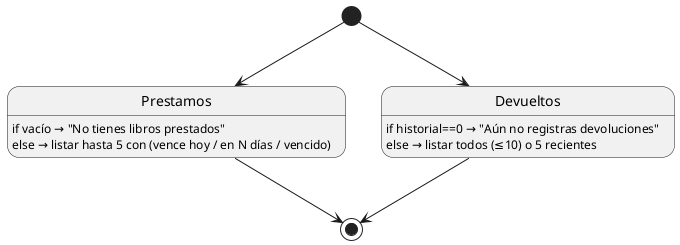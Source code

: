 @startuml Consultas
' ConsultarPrestamos & ConsultarDevueltos – Resúmenes
skinparam shadowing false

[*] --> Prestamos
Prestamos : if vacío → "No tienes libros prestados"
Prestamos : else → listar hasta 5 con (vence hoy / en N días / vencido)
Prestamos --> [*]

[*] --> Devueltos
Devueltos : if historial==0 → "Aún no registras devoluciones"
Devueltos : else → listar todos (≤10) o 5 recientes
Devueltos --> [*]
@enduml

